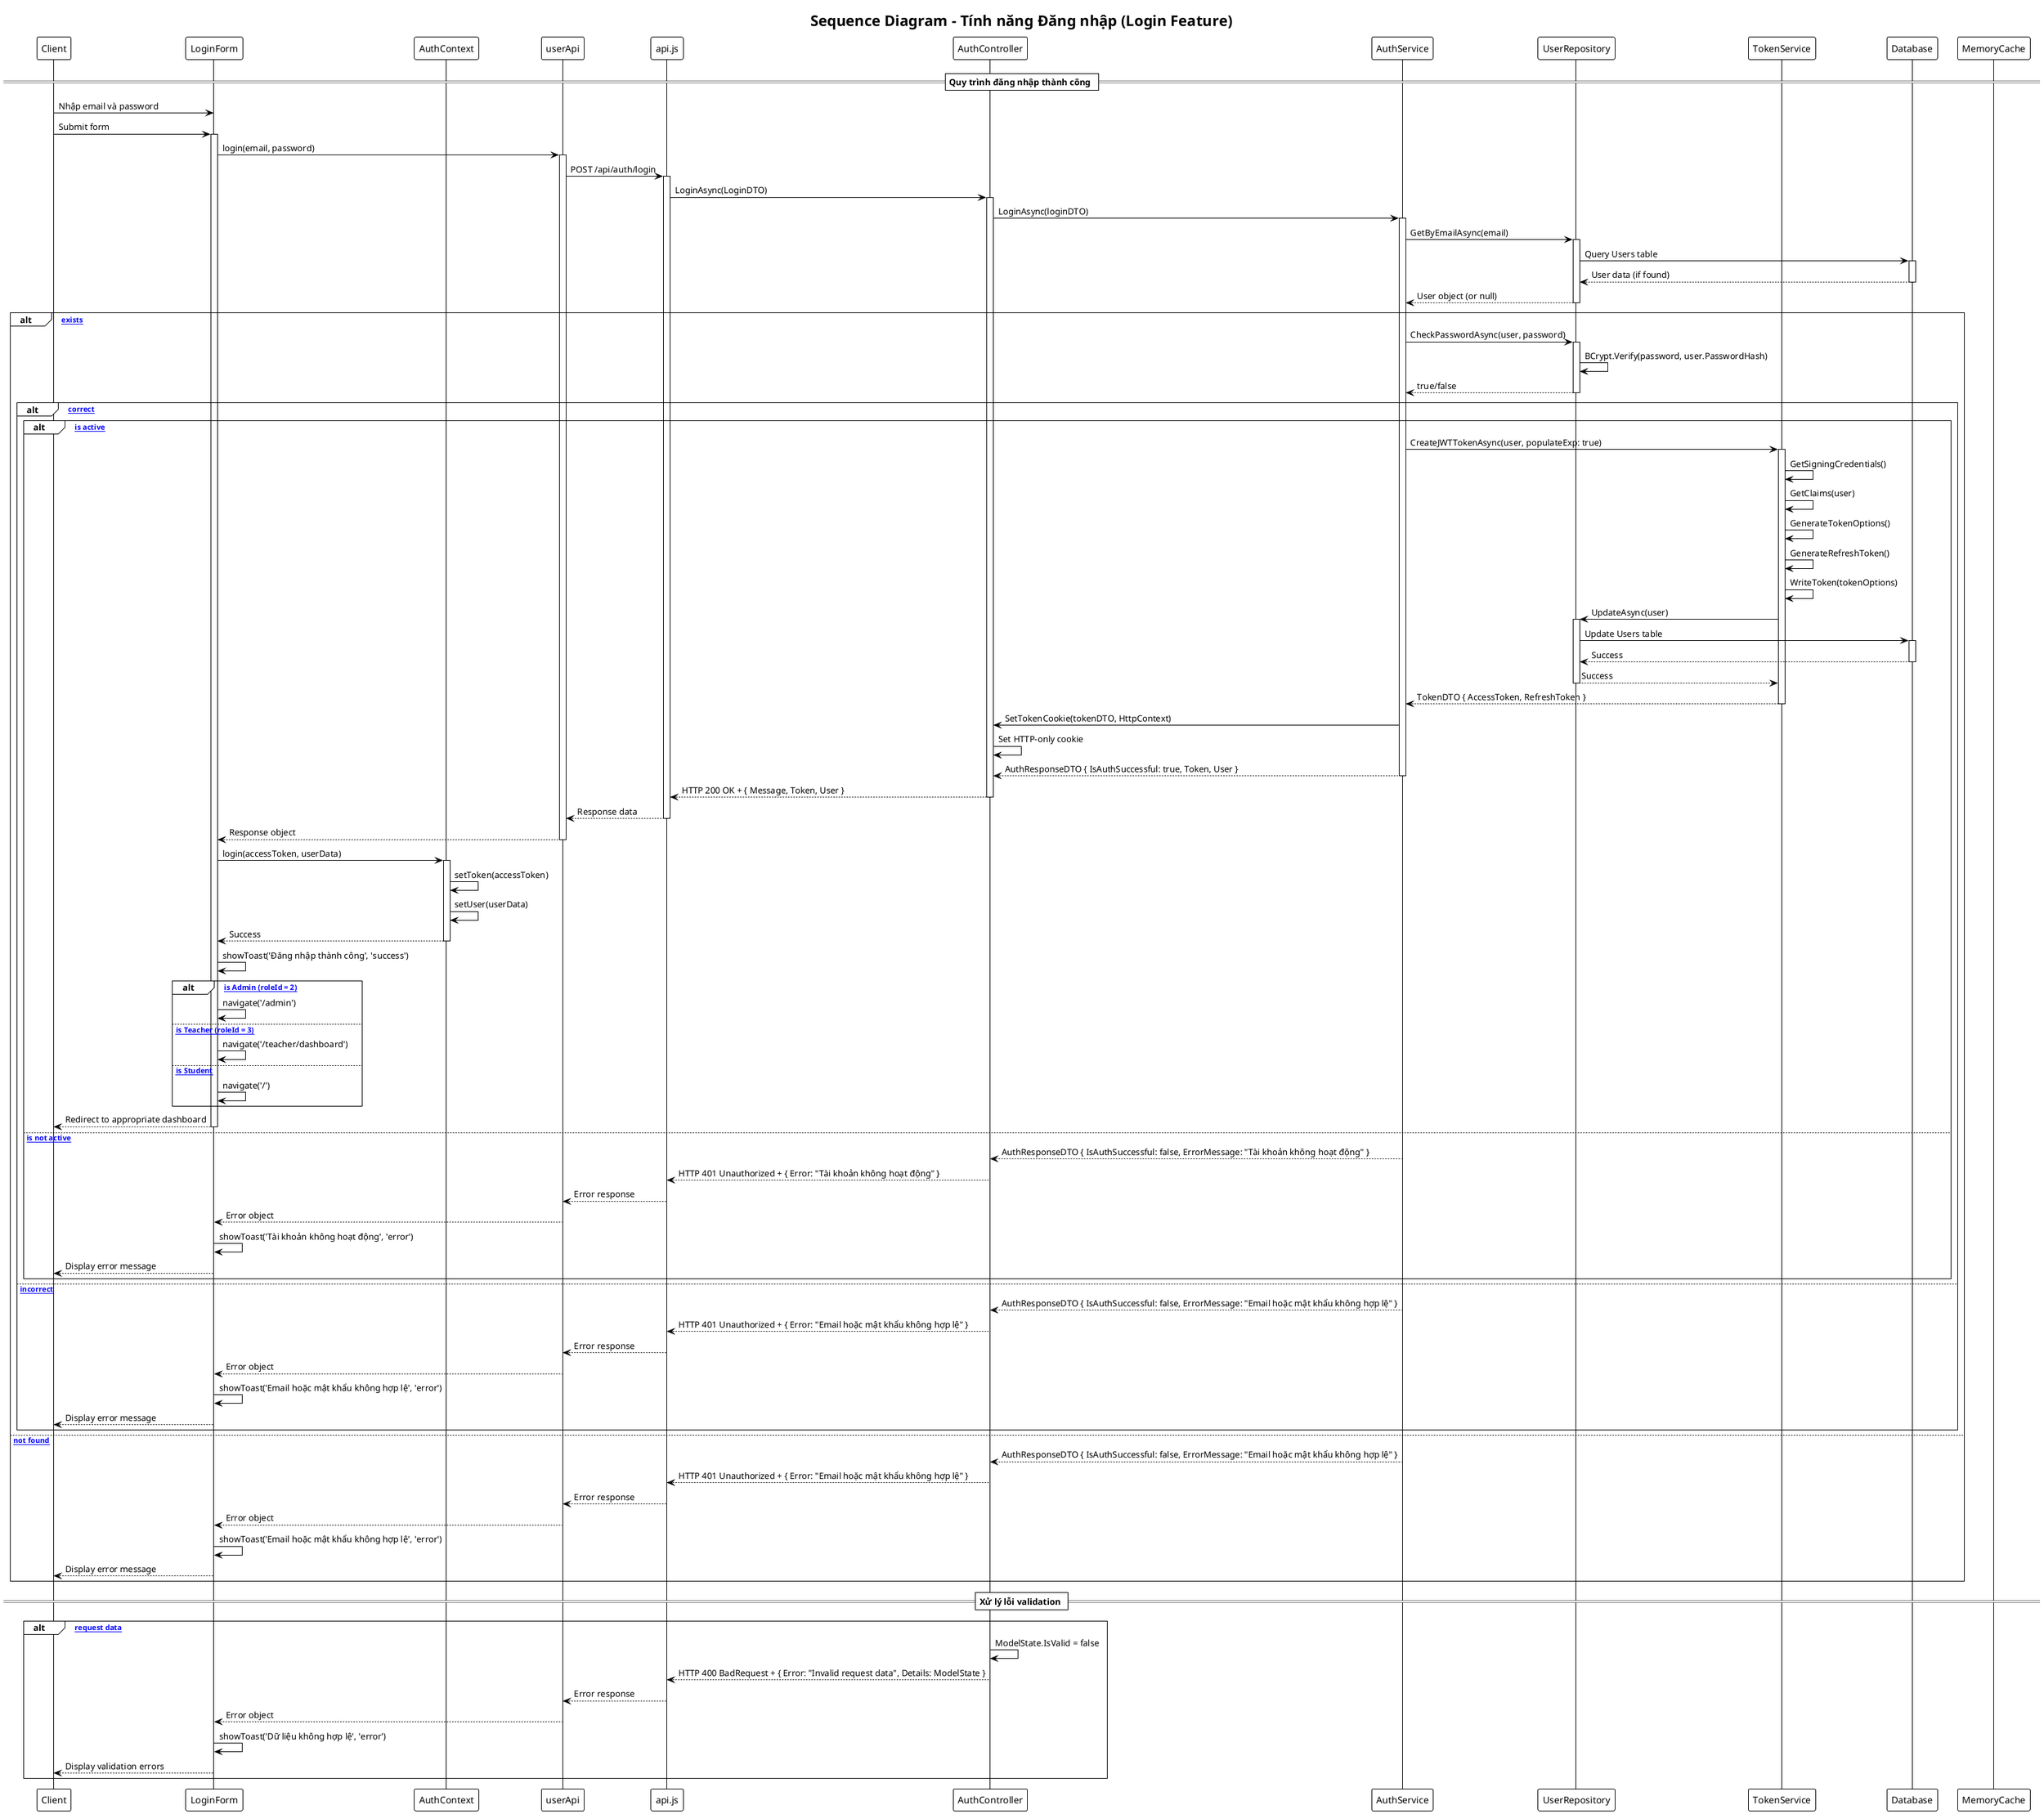 @startuml Login Sequence Diagram
!theme plain
title Sequence Diagram - Tính năng Đăng nhập (Login Feature)

participant "Client" as C
participant "LoginForm" as LF
participant "AuthContext" as AC
participant "userApi" as UA
participant "api.js" as API
participant "AuthController" as AUTH
participant "AuthService" as AS
participant "UserRepository" as UR
participant "TokenService" as TS
participant "Database" as DB
participant "MemoryCache" as MC

== Quy trình đăng nhập thành công ==

C -> LF: Nhập email và password
C -> LF: Submit form
activate LF

LF -> UA: login(email, password)
activate UA

UA -> API: POST /api/auth/login
activate API

API -> AUTH: LoginAsync(LoginDTO)
activate AUTH

AUTH -> AS: LoginAsync(loginDTO)
activate AS

AS -> UR: GetByEmailAsync(email)
activate UR
UR -> DB: Query Users table
activate DB
DB --> UR: User data (if found)
deactivate DB
UR --> AS: User object (or null)
deactivate UR

alt [User exists]
    AS -> UR: CheckPasswordAsync(user, password)
    activate UR
    UR -> UR: BCrypt.Verify(password, user.PasswordHash)
    UR --> AS: true/false
    deactivate UR
    
    alt [Password correct]
        alt [User is active]
            AS -> TS: CreateJWTTokenAsync(user, populateExp: true)
            activate TS
            
            TS -> TS: GetSigningCredentials()
            TS -> TS: GetClaims(user)
            TS -> TS: GenerateTokenOptions()
            TS -> TS: GenerateRefreshToken()
            TS -> TS: WriteToken(tokenOptions)
            
            TS -> UR: UpdateAsync(user)
            activate UR
            UR -> DB: Update Users table
            activate DB
            DB --> UR: Success
            deactivate DB
            UR --> TS: Success
            deactivate UR
            
            TS --> AS: TokenDTO { AccessToken, RefreshToken }
            deactivate TS
            
            AS -> AUTH: SetTokenCookie(tokenDTO, HttpContext)
            AUTH -> AUTH: Set HTTP-only cookie
            
            AS --> AUTH: AuthResponseDTO { IsAuthSuccessful: true, Token, User }
            deactivate AS
            
            AUTH --> API: HTTP 200 OK + { Message, Token, User }
            deactivate AUTH
            
            API --> UA: Response data
            deactivate API
            
            UA --> LF: Response object
            deactivate UA
            
            LF -> AC: login(accessToken, userData)
            activate AC
            AC -> AC: setToken(accessToken)
            AC -> AC: setUser(userData)
            AC --> LF: Success
            deactivate AC
            
            LF -> LF: showToast('Đăng nhập thành công', 'success')
            
            alt [User is Admin (roleId = 2)]
                LF -> LF: navigate('/admin')
            else [User is Teacher (roleId = 3)]
                LF -> LF: navigate('/teacher/dashboard')
            else [User is Student]
                LF -> LF: navigate('/')
            end
            
            LF --> C: Redirect to appropriate dashboard
            deactivate LF
            
        else [User is not active]
            AS --> AUTH: AuthResponseDTO { IsAuthSuccessful: false, ErrorMessage: "Tài khoản không hoạt động" }
            deactivate AS
            
            AUTH --> API: HTTP 401 Unauthorized + { Error: "Tài khoản không hoạt động" }
            deactivate AUTH
            
            API --> UA: Error response
            deactivate API
            
            UA --> LF: Error object
            deactivate UA
            
            LF -> LF: showToast('Tài khoản không hoạt động', 'error')
            LF --> C: Display error message
            deactivate LF
        end
        
    else [Password incorrect]
        AS --> AUTH: AuthResponseDTO { IsAuthSuccessful: false, ErrorMessage: "Email hoặc mật khẩu không hợp lệ" }
        deactivate AS
        
        AUTH --> API: HTTP 401 Unauthorized + { Error: "Email hoặc mật khẩu không hợp lệ" }
        deactivate AUTH
        
        API --> UA: Error response
        deactivate API
        
        UA --> LF: Error object
        deactivate UA
        
        LF -> LF: showToast('Email hoặc mật khẩu không hợp lệ', 'error')
        LF --> C: Display error message
        deactivate LF
    end
    
else [User not found]
    AS --> AUTH: AuthResponseDTO { IsAuthSuccessful: false, ErrorMessage: "Email hoặc mật khẩu không hợp lệ" }
    deactivate AS
    
    AUTH --> API: HTTP 401 Unauthorized + { Error: "Email hoặc mật khẩu không hợp lệ" }
    deactivate AUTH
    
    API --> UA: Error response
    deactivate API
    
    UA --> LF: Error object
    deactivate UA
    
    LF -> LF: showToast('Email hoặc mật khẩu không hợp lệ', 'error')
    LF --> C: Display error message
    deactivate LF
end

== Xử lý lỗi validation ==

alt [Invalid request data]
    AUTH -> AUTH: ModelState.IsValid = false
    AUTH --> API: HTTP 400 BadRequest + { Error: "Invalid request data", Details: ModelState }
    deactivate AUTH
    
    API --> UA: Error response
    deactivate API
    
    UA --> LF: Error object
    deactivate UA
    
    LF -> LF: showToast('Dữ liệu không hợp lệ', 'error')
    LF --> C: Display validation errors
    deactivate LF
end

@enduml 